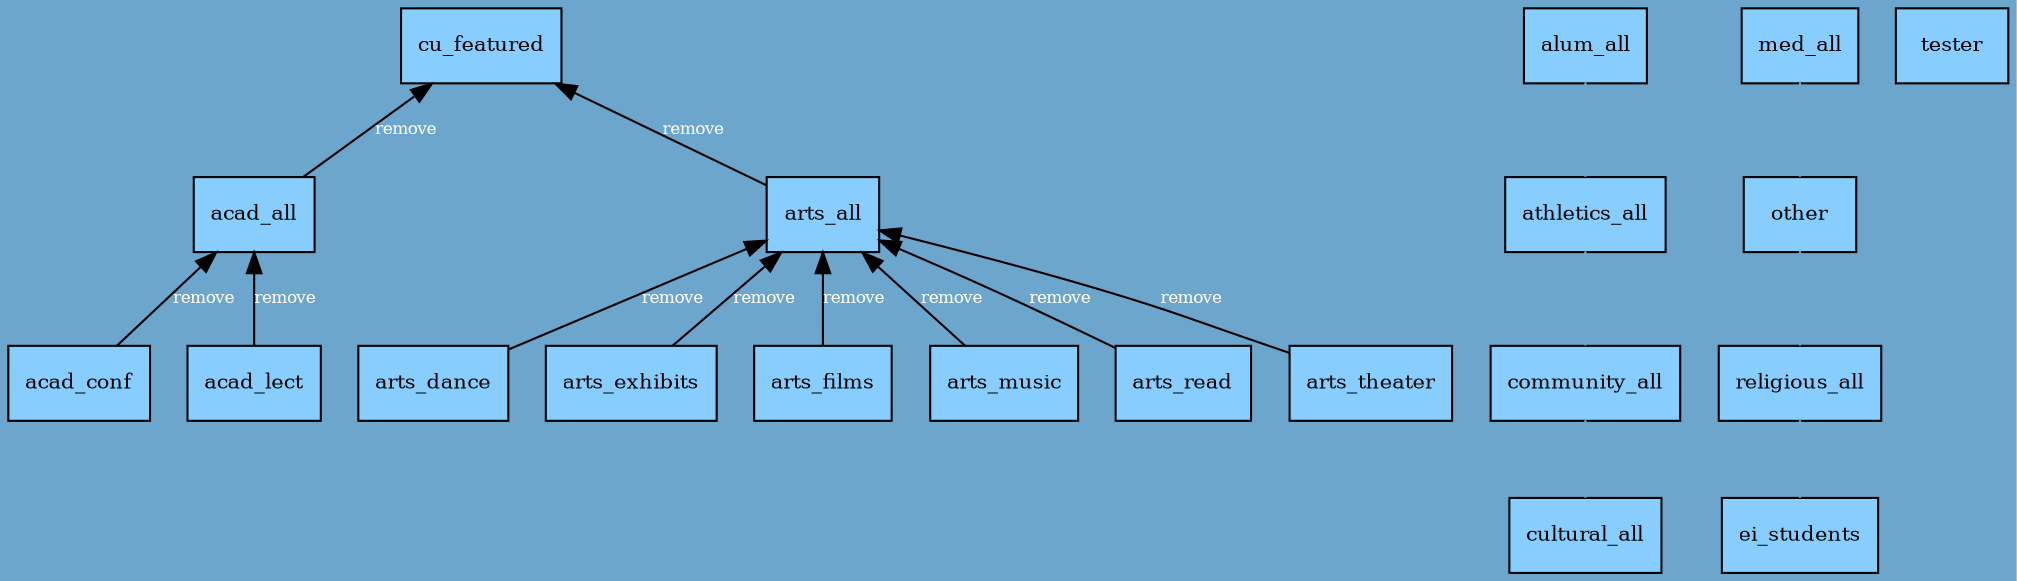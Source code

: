 digraph TypeGraph {
graph [bgcolor=skyblue3 ]
node [label="N" shape=box style=filled fontsize=10 fontcolor=black fillcolor=skyblue1 ]
edge [label=remove color=black fontcolor=white dir=back fontsize=8 ]
18 -> 1
1 -> 2
1 -> 3
18 -> 5
5 -> 6
5 -> 7
5 -> 8
5 -> 9
5 -> 10
5 -> 11
4 -> 12 [label="" URL="" length=".5" color="skyblue3"]
12 -> 13 [label="" URL="" length=".5" color="skyblue3"]
13 -> 14 [label="" URL="" length=".5" color="skyblue3"]
15 -> 16 [label="" URL="" length=".5" color="skyblue3"]
16 -> 17 [label="" URL="" length=".5" color="skyblue3"]
17 -> 19 [label="" URL="" length=".5" color="skyblue3"]
1 [label="acad_all" tooltip="Academic"]
2 [label="acad_conf" tooltip="Academic: Conference"]
3 [label="acad_lect" tooltip="Academic: Lecture"]
4 [label="alum_all" tooltip="Alumni"]
5 [label="arts_all" tooltip="Arts"]
6 [label="arts_dance" tooltip="Arts: Dance"]
7 [label="arts_exhibits" tooltip="Arts: Exhibitions"]
8 [label="arts_films" tooltip="Arts: Film"]
9 [label="arts_music" tooltip="Arts: Music"]
10 [label="arts_read" tooltip="Arts: Reading/Talk"]
11 [label="arts_theater" tooltip="Arts: Theater"]
12 [label="athletics_all" tooltip="Athletics"]
13 [label="community_all" tooltip="Community"]
14 [label="cultural_all" tooltip="Cultural"]
15 [label="med_all" tooltip="Medical Center"]
16 [label="other" tooltip="Other"]
17 [label="religious_all" tooltip="Religious"]
18 [label="cu_featured" tooltip="CU Event Calendar Featured Event"]
19 [label="ei_students" tooltip="Earth Institute: Student Event"]
20 [label="tester" tooltip="tester"]
}
